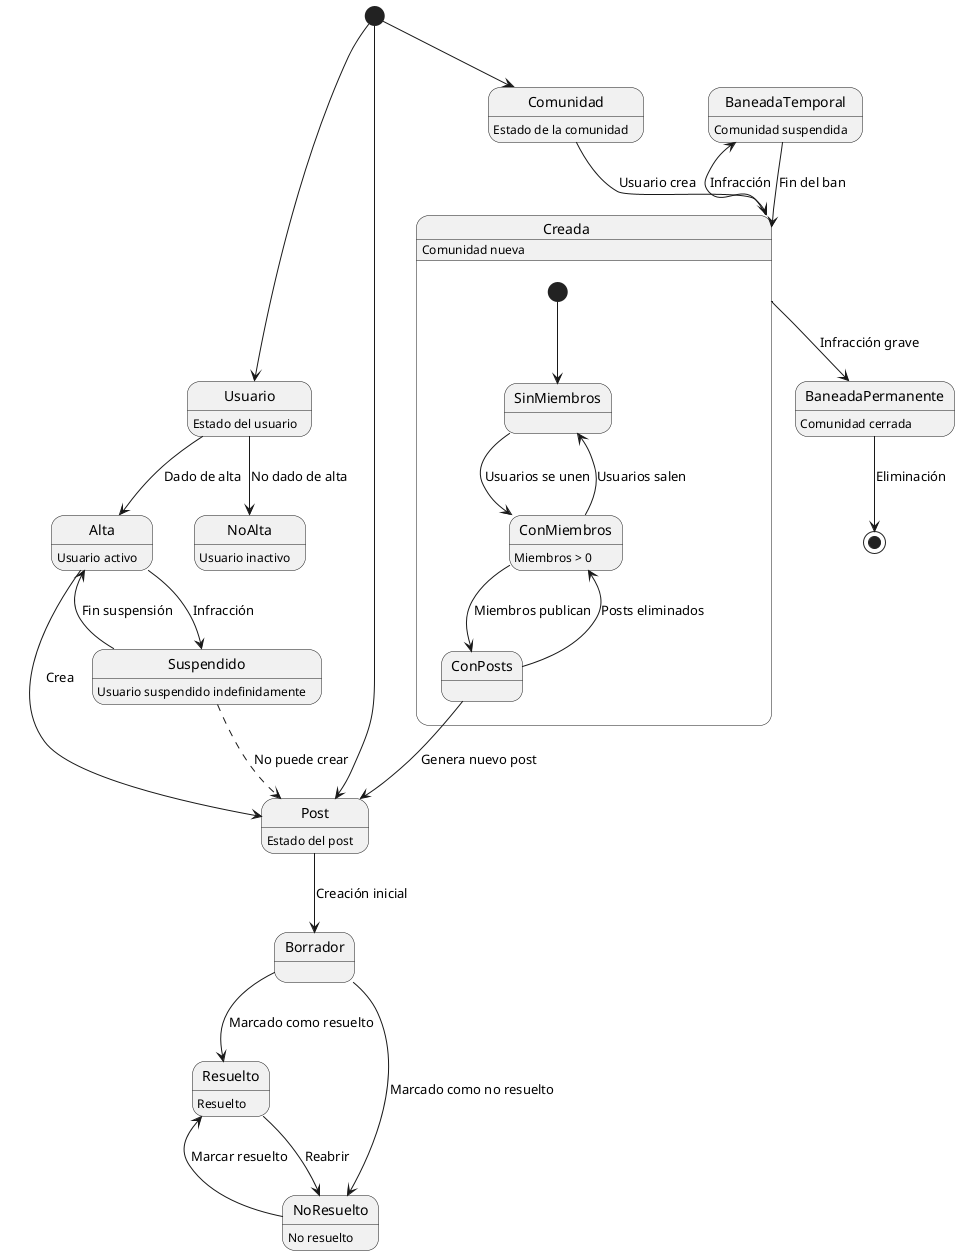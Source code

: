 @startuml
[*] --> Usuario
Usuario : Estado del usuario
Usuario --> Alta : Dado de alta
Usuario --> NoAlta : No dado de alta
Alta : Usuario activo
NoAlta : Usuario inactivo
Alta --> Suspendido : Infracción
Suspendido --> Alta : Fin suspensión
Suspendido : Usuario suspendido indefinidamente

[*] --> Post
Alta --> Post: Crea
Suspendido -[dashed]-> Post: No puede crear
Post : Estado del post
Post --> Borrador : Creación inicial
Borrador --> Resuelto : Marcado como resuelto
Borrador --> NoResuelto : Marcado como no resuelto
Resuelto : Resuelto
NoResuelto : No resuelto
NoResuelto --> Resuelto : Marcar resuelto
Resuelto --> NoResuelto : Reabrir

[*] --> Comunidad
Comunidad : Estado de la comunidad
Comunidad --> Creada : Usuario crea
Creada : Comunidad nueva

state Creada {
  [*] --> SinMiembros
  SinMiembros --> ConMiembros : Usuarios se unen
  ConMiembros --> SinMiembros : Usuarios salen
  ConMiembros : Miembros > 0
  ConMiembros --> ConPosts : Miembros publican
  ConPosts --> ConMiembros : Posts eliminados
  ConPosts --> Post : Genera nuevo post
}

Creada --> BaneadaTemporal : Infracción
BaneadaTemporal : Comunidad suspendida
BaneadaTemporal --> Creada : Fin del ban

Creada --> BaneadaPermanente : Infracción grave
BaneadaPermanente : Comunidad cerrada
BaneadaPermanente --> [*] : Eliminación

@enduml

